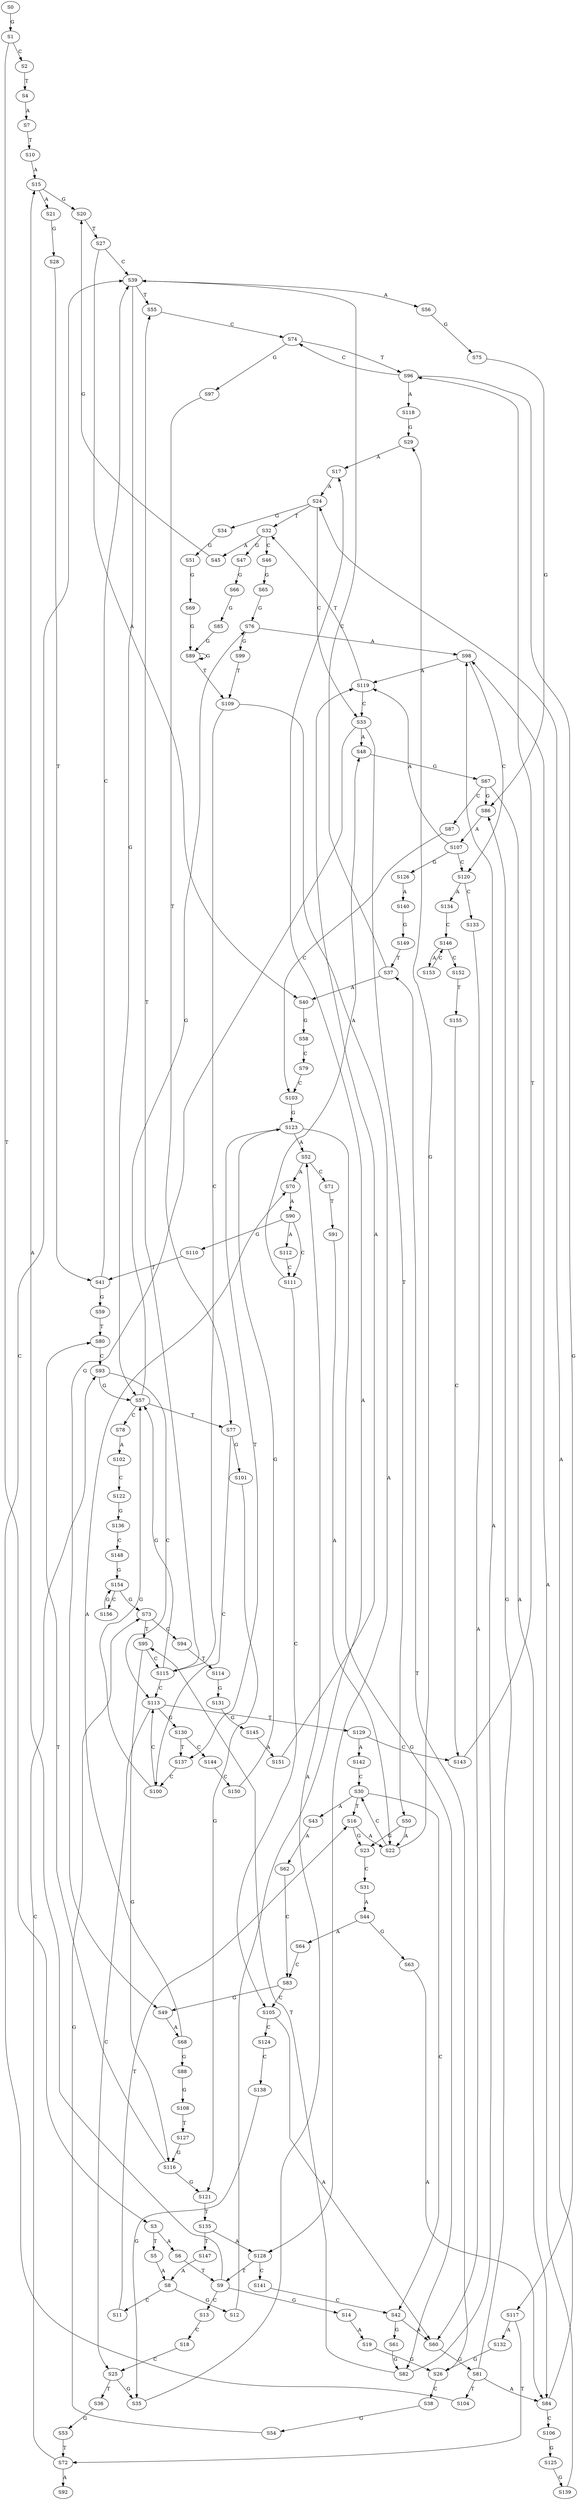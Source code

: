 strict digraph  {
	S0 -> S1 [ label = G ];
	S1 -> S2 [ label = C ];
	S1 -> S3 [ label = T ];
	S2 -> S4 [ label = T ];
	S3 -> S5 [ label = T ];
	S3 -> S6 [ label = A ];
	S4 -> S7 [ label = A ];
	S5 -> S8 [ label = A ];
	S6 -> S9 [ label = T ];
	S7 -> S10 [ label = T ];
	S8 -> S11 [ label = C ];
	S8 -> S12 [ label = G ];
	S9 -> S13 [ label = C ];
	S9 -> S14 [ label = G ];
	S9 -> S15 [ label = A ];
	S10 -> S15 [ label = A ];
	S11 -> S16 [ label = T ];
	S12 -> S17 [ label = A ];
	S13 -> S18 [ label = C ];
	S14 -> S19 [ label = A ];
	S15 -> S20 [ label = G ];
	S15 -> S21 [ label = A ];
	S16 -> S22 [ label = A ];
	S16 -> S23 [ label = G ];
	S17 -> S24 [ label = A ];
	S18 -> S25 [ label = C ];
	S19 -> S26 [ label = G ];
	S20 -> S27 [ label = T ];
	S21 -> S28 [ label = G ];
	S22 -> S29 [ label = G ];
	S22 -> S30 [ label = C ];
	S23 -> S31 [ label = C ];
	S24 -> S32 [ label = T ];
	S24 -> S33 [ label = C ];
	S24 -> S34 [ label = G ];
	S25 -> S35 [ label = G ];
	S25 -> S36 [ label = T ];
	S26 -> S37 [ label = T ];
	S26 -> S38 [ label = C ];
	S27 -> S39 [ label = C ];
	S27 -> S40 [ label = A ];
	S28 -> S41 [ label = T ];
	S29 -> S17 [ label = A ];
	S30 -> S42 [ label = C ];
	S30 -> S16 [ label = T ];
	S30 -> S43 [ label = A ];
	S31 -> S44 [ label = A ];
	S32 -> S45 [ label = A ];
	S32 -> S46 [ label = C ];
	S32 -> S47 [ label = G ];
	S33 -> S48 [ label = A ];
	S33 -> S49 [ label = G ];
	S33 -> S50 [ label = T ];
	S34 -> S51 [ label = G ];
	S35 -> S52 [ label = A ];
	S36 -> S53 [ label = G ];
	S37 -> S40 [ label = A ];
	S37 -> S39 [ label = C ];
	S38 -> S54 [ label = G ];
	S39 -> S55 [ label = T ];
	S39 -> S56 [ label = A ];
	S39 -> S57 [ label = G ];
	S40 -> S58 [ label = G ];
	S41 -> S59 [ label = G ];
	S41 -> S39 [ label = C ];
	S42 -> S60 [ label = A ];
	S42 -> S61 [ label = G ];
	S43 -> S62 [ label = A ];
	S44 -> S63 [ label = G ];
	S44 -> S64 [ label = A ];
	S45 -> S20 [ label = G ];
	S46 -> S65 [ label = G ];
	S47 -> S66 [ label = G ];
	S48 -> S67 [ label = G ];
	S49 -> S68 [ label = A ];
	S50 -> S23 [ label = G ];
	S50 -> S22 [ label = A ];
	S51 -> S69 [ label = G ];
	S52 -> S70 [ label = A ];
	S52 -> S71 [ label = C ];
	S53 -> S72 [ label = T ];
	S54 -> S73 [ label = G ];
	S55 -> S74 [ label = C ];
	S56 -> S75 [ label = G ];
	S57 -> S76 [ label = G ];
	S57 -> S77 [ label = T ];
	S57 -> S78 [ label = C ];
	S58 -> S79 [ label = C ];
	S59 -> S80 [ label = T ];
	S60 -> S81 [ label = G ];
	S61 -> S82 [ label = G ];
	S62 -> S83 [ label = C ];
	S63 -> S84 [ label = A ];
	S64 -> S83 [ label = C ];
	S65 -> S76 [ label = G ];
	S66 -> S85 [ label = G ];
	S67 -> S86 [ label = G ];
	S67 -> S87 [ label = C ];
	S67 -> S84 [ label = A ];
	S68 -> S88 [ label = G ];
	S68 -> S70 [ label = A ];
	S69 -> S89 [ label = G ];
	S70 -> S90 [ label = A ];
	S71 -> S91 [ label = T ];
	S72 -> S92 [ label = A ];
	S72 -> S93 [ label = C ];
	S73 -> S94 [ label = C ];
	S73 -> S95 [ label = T ];
	S74 -> S96 [ label = T ];
	S74 -> S97 [ label = G ];
	S75 -> S86 [ label = G ];
	S76 -> S98 [ label = A ];
	S76 -> S99 [ label = G ];
	S77 -> S100 [ label = C ];
	S77 -> S101 [ label = G ];
	S78 -> S102 [ label = A ];
	S79 -> S103 [ label = C ];
	S80 -> S93 [ label = C ];
	S81 -> S104 [ label = T ];
	S81 -> S86 [ label = G ];
	S81 -> S84 [ label = A ];
	S82 -> S98 [ label = A ];
	S82 -> S95 [ label = T ];
	S83 -> S105 [ label = C ];
	S83 -> S49 [ label = G ];
	S84 -> S106 [ label = C ];
	S84 -> S24 [ label = A ];
	S85 -> S89 [ label = G ];
	S86 -> S107 [ label = A ];
	S87 -> S103 [ label = C ];
	S88 -> S108 [ label = G ];
	S89 -> S109 [ label = T ];
	S89 -> S89 [ label = G ];
	S90 -> S110 [ label = G ];
	S90 -> S111 [ label = C ];
	S90 -> S112 [ label = A ];
	S91 -> S22 [ label = A ];
	S93 -> S57 [ label = G ];
	S93 -> S113 [ label = C ];
	S94 -> S114 [ label = T ];
	S95 -> S115 [ label = C ];
	S95 -> S116 [ label = G ];
	S96 -> S117 [ label = G ];
	S96 -> S74 [ label = C ];
	S96 -> S118 [ label = A ];
	S97 -> S77 [ label = T ];
	S98 -> S119 [ label = A ];
	S98 -> S120 [ label = C ];
	S99 -> S109 [ label = T ];
	S100 -> S57 [ label = G ];
	S100 -> S113 [ label = C ];
	S101 -> S121 [ label = G ];
	S102 -> S122 [ label = C ];
	S103 -> S123 [ label = G ];
	S104 -> S39 [ label = C ];
	S105 -> S124 [ label = C ];
	S105 -> S60 [ label = A ];
	S106 -> S125 [ label = G ];
	S107 -> S119 [ label = A ];
	S107 -> S120 [ label = C ];
	S107 -> S126 [ label = G ];
	S108 -> S127 [ label = T ];
	S109 -> S128 [ label = A ];
	S109 -> S115 [ label = C ];
	S110 -> S41 [ label = T ];
	S111 -> S105 [ label = C ];
	S111 -> S48 [ label = A ];
	S112 -> S111 [ label = C ];
	S113 -> S129 [ label = T ];
	S113 -> S25 [ label = C ];
	S113 -> S130 [ label = G ];
	S114 -> S131 [ label = G ];
	S115 -> S113 [ label = C ];
	S115 -> S57 [ label = G ];
	S115 -> S55 [ label = T ];
	S116 -> S80 [ label = T ];
	S116 -> S121 [ label = G ];
	S117 -> S132 [ label = A ];
	S117 -> S72 [ label = T ];
	S118 -> S29 [ label = G ];
	S119 -> S32 [ label = T ];
	S119 -> S33 [ label = C ];
	S120 -> S133 [ label = C ];
	S120 -> S134 [ label = A ];
	S121 -> S135 [ label = T ];
	S122 -> S136 [ label = G ];
	S123 -> S52 [ label = A ];
	S123 -> S137 [ label = T ];
	S123 -> S82 [ label = G ];
	S124 -> S138 [ label = C ];
	S125 -> S139 [ label = G ];
	S126 -> S140 [ label = A ];
	S127 -> S116 [ label = G ];
	S128 -> S9 [ label = T ];
	S128 -> S141 [ label = C ];
	S129 -> S142 [ label = A ];
	S129 -> S143 [ label = C ];
	S130 -> S144 [ label = C ];
	S130 -> S137 [ label = T ];
	S131 -> S145 [ label = G ];
	S132 -> S26 [ label = G ];
	S133 -> S60 [ label = A ];
	S134 -> S146 [ label = C ];
	S135 -> S128 [ label = A ];
	S135 -> S147 [ label = T ];
	S136 -> S148 [ label = C ];
	S137 -> S100 [ label = C ];
	S138 -> S35 [ label = G ];
	S139 -> S98 [ label = A ];
	S140 -> S149 [ label = G ];
	S141 -> S42 [ label = C ];
	S142 -> S30 [ label = C ];
	S143 -> S96 [ label = T ];
	S144 -> S150 [ label = C ];
	S145 -> S151 [ label = A ];
	S146 -> S152 [ label = C ];
	S146 -> S153 [ label = A ];
	S147 -> S8 [ label = A ];
	S148 -> S154 [ label = G ];
	S149 -> S37 [ label = T ];
	S150 -> S123 [ label = G ];
	S151 -> S119 [ label = A ];
	S152 -> S155 [ label = T ];
	S153 -> S146 [ label = C ];
	S154 -> S73 [ label = G ];
	S154 -> S156 [ label = C ];
	S155 -> S143 [ label = C ];
	S156 -> S154 [ label = G ];
}
